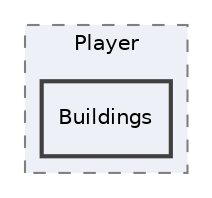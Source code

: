 digraph "C:/Users/Usae/source/repos/gatilov2022/Project-Titan/game/Player/Buildings"
{
 // LATEX_PDF_SIZE
  edge [fontname="Helvetica",fontsize="10",labelfontname="Helvetica",labelfontsize="10"];
  node [fontname="Helvetica",fontsize="10",shape=record];
  compound=true
  subgraph clusterdir_ad3dd58897c25121fa0aa075e6550ee5 {
    graph [ bgcolor="#edf0f7", pencolor="grey50", style="filled,dashed,", label="Player", fontname="Helvetica", fontsize="10", URL="dir_ad3dd58897c25121fa0aa075e6550ee5.html"]
  dir_03cea2c5f1aec5f4c2f1e22dcd47bb42 [shape=box, label="Buildings", style="filled,bold,", fillcolor="#edf0f7", color="grey25", URL="dir_03cea2c5f1aec5f4c2f1e22dcd47bb42.html"];
  }
}
